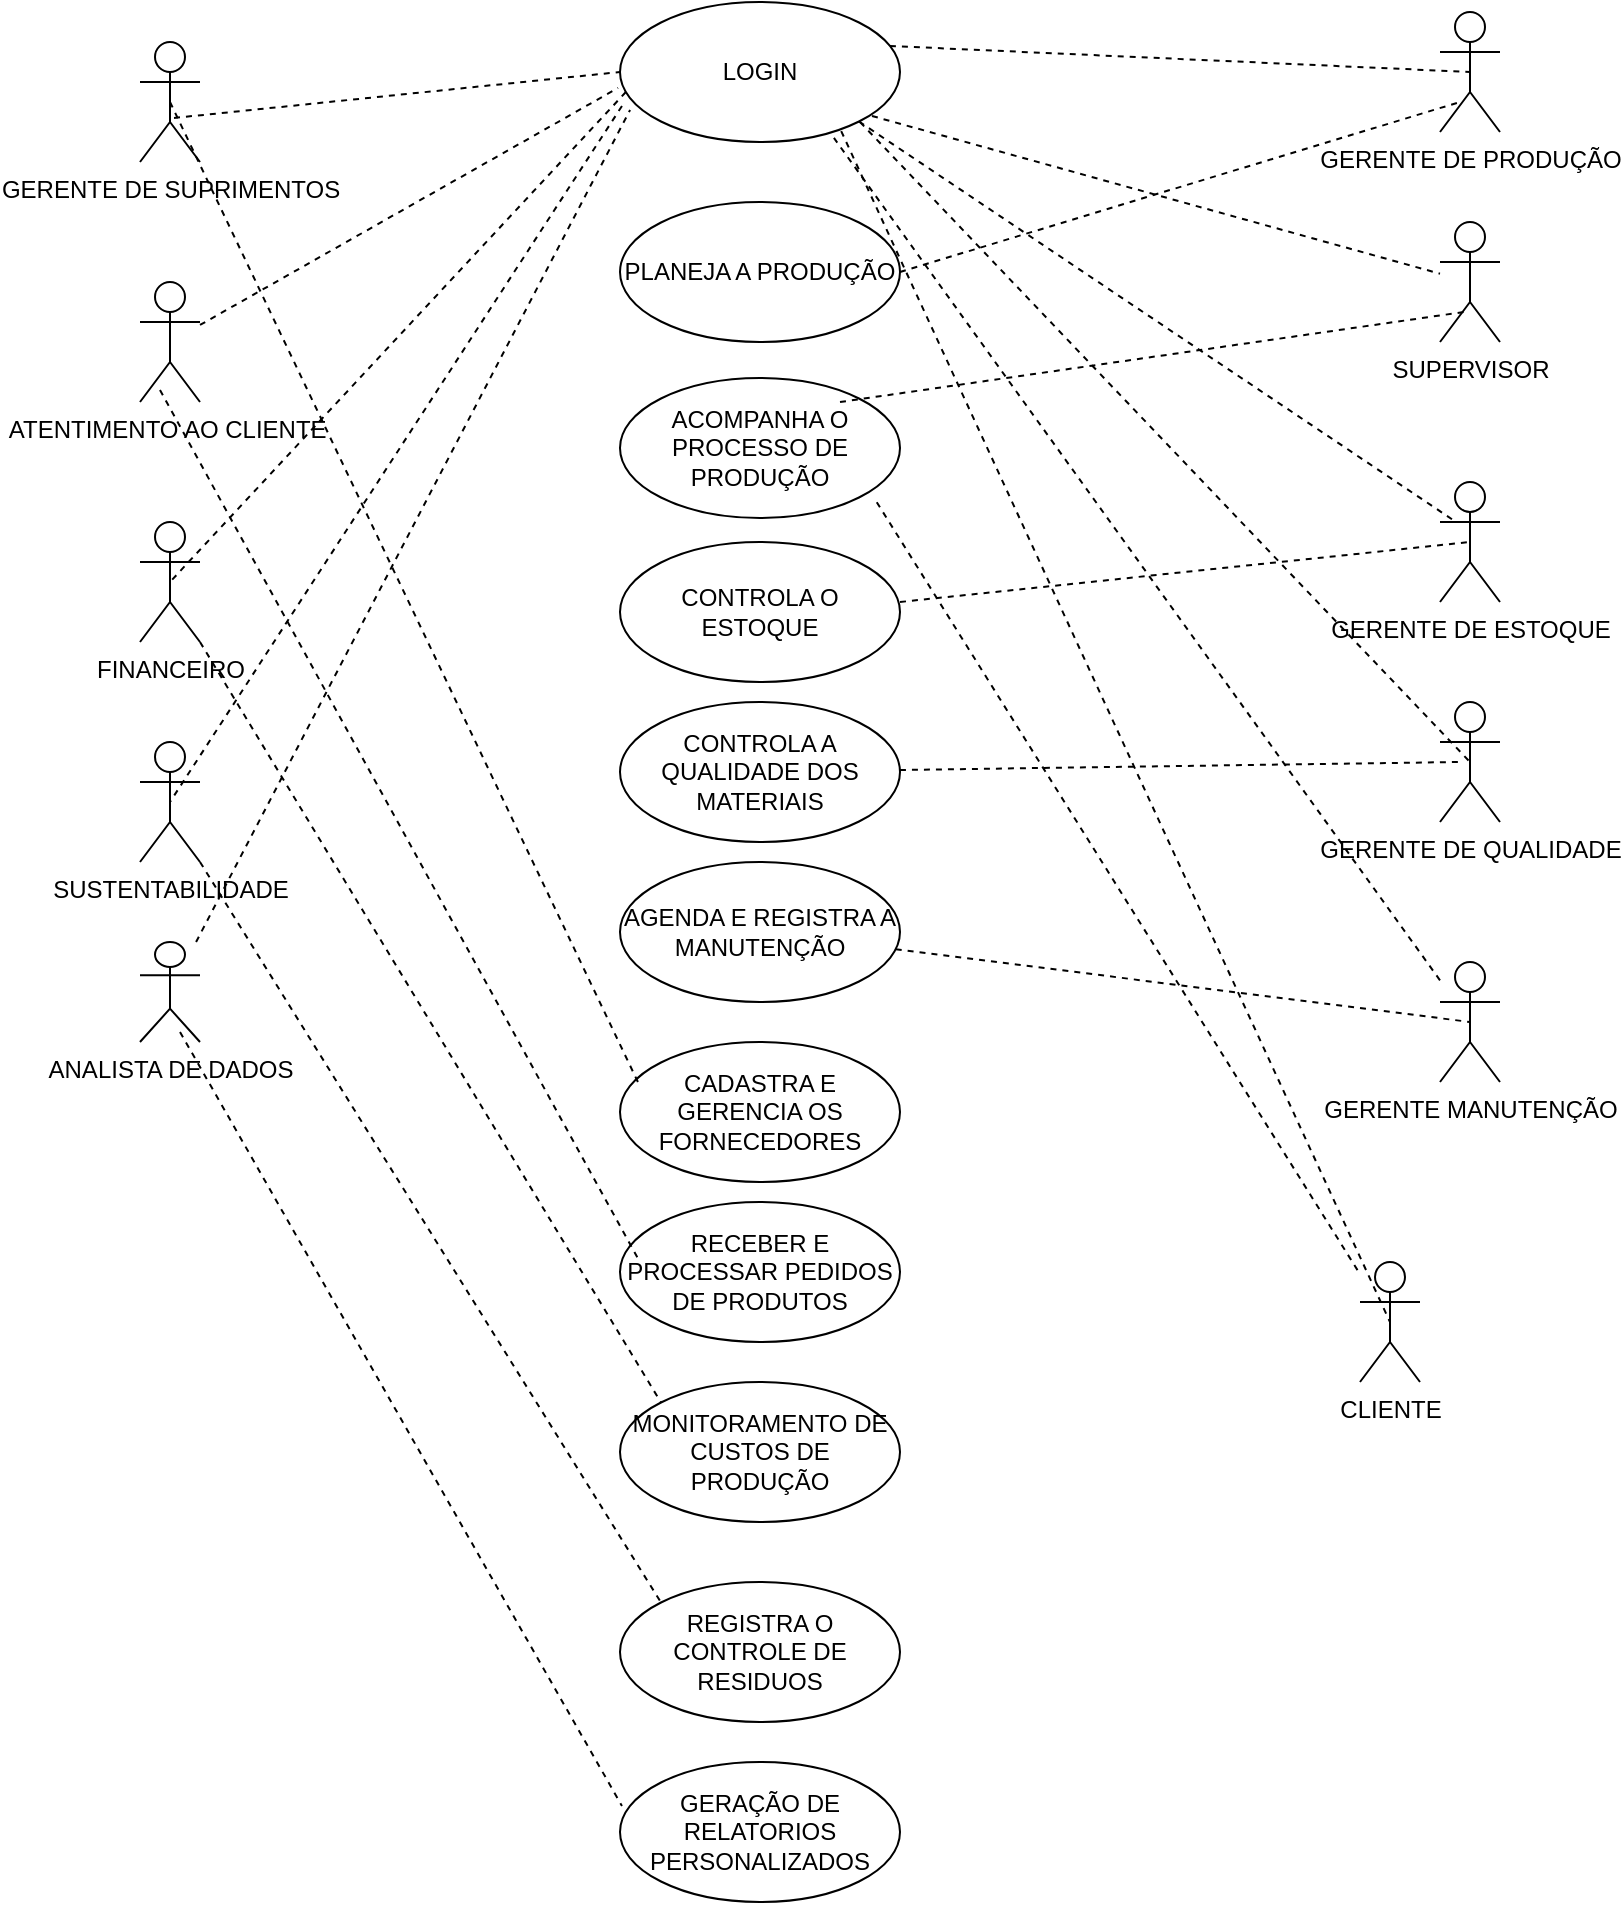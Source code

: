 <mxfile version="21.8.2" type="github">
  <diagram name="Página-1" id="OcnpqpK2JgIhNqqkZlx_">
    <mxGraphModel dx="1805" dy="531" grid="1" gridSize="10" guides="1" tooltips="1" connect="1" arrows="1" fold="1" page="1" pageScale="1" pageWidth="827" pageHeight="1169" math="0" shadow="0">
      <root>
        <mxCell id="0" />
        <mxCell id="1" parent="0" />
        <mxCell id="TUw20xL3SOrRMRf1-5aS-1" value="&lt;font style=&quot;vertical-align: inherit;&quot;&gt;&lt;font style=&quot;vertical-align: inherit;&quot;&gt;GERENTE MANUTENÇÃO&lt;/font&gt;&lt;/font&gt;" style="shape=umlActor;verticalLabelPosition=bottom;verticalAlign=top;html=1;" parent="1" vertex="1">
          <mxGeometry x="710" y="490" width="30" height="60" as="geometry" />
        </mxCell>
        <mxCell id="TUw20xL3SOrRMRf1-5aS-2" value="&lt;font style=&quot;vertical-align: inherit;&quot;&gt;&lt;font style=&quot;vertical-align: inherit;&quot;&gt;GERENTE DE QUALIDADE&lt;/font&gt;&lt;/font&gt;" style="shape=umlActor;verticalLabelPosition=bottom;verticalAlign=top;html=1;" parent="1" vertex="1">
          <mxGeometry x="710" y="360" width="30" height="60" as="geometry" />
        </mxCell>
        <mxCell id="TUw20xL3SOrRMRf1-5aS-3" value="&lt;font style=&quot;vertical-align: inherit;&quot;&gt;&lt;font style=&quot;vertical-align: inherit;&quot;&gt;GERENTE DE ESTOQUE&lt;/font&gt;&lt;/font&gt;" style="shape=umlActor;verticalLabelPosition=bottom;verticalAlign=top;html=1;" parent="1" vertex="1">
          <mxGeometry x="710" y="250" width="30" height="60" as="geometry" />
        </mxCell>
        <mxCell id="TUw20xL3SOrRMRf1-5aS-4" value="&lt;font style=&quot;vertical-align: inherit;&quot;&gt;&lt;font style=&quot;vertical-align: inherit;&quot;&gt;SUPERVISOR&lt;/font&gt;&lt;/font&gt;" style="shape=umlActor;verticalLabelPosition=bottom;verticalAlign=top;html=1;" parent="1" vertex="1">
          <mxGeometry x="710" y="120" width="30" height="60" as="geometry" />
        </mxCell>
        <mxCell id="TUw20xL3SOrRMRf1-5aS-5" value="&lt;font style=&quot;vertical-align: inherit;&quot;&gt;&lt;font style=&quot;vertical-align: inherit;&quot;&gt;GERENTE DE PRODUÇÃO&lt;/font&gt;&lt;/font&gt;" style="shape=umlActor;verticalLabelPosition=bottom;verticalAlign=top;html=1;" parent="1" vertex="1">
          <mxGeometry x="710" y="15" width="30" height="60" as="geometry" />
        </mxCell>
        <mxCell id="TUw20xL3SOrRMRf1-5aS-6" value="&lt;font style=&quot;vertical-align: inherit;&quot;&gt;&lt;font style=&quot;vertical-align: inherit;&quot;&gt;GERENTE DE SUPRIMENTOS&lt;/font&gt;&lt;/font&gt;" style="shape=umlActor;verticalLabelPosition=bottom;verticalAlign=top;html=1;" parent="1" vertex="1">
          <mxGeometry x="60" y="30" width="30" height="60" as="geometry" />
        </mxCell>
        <mxCell id="TUw20xL3SOrRMRf1-5aS-7" value="&lt;font style=&quot;vertical-align: inherit;&quot;&gt;&lt;font style=&quot;vertical-align: inherit;&quot;&gt;ATENTIMENTO AO CLIENTE&amp;nbsp;&lt;/font&gt;&lt;/font&gt;" style="shape=umlActor;verticalLabelPosition=bottom;verticalAlign=top;html=1;" parent="1" vertex="1">
          <mxGeometry x="60" y="150" width="30" height="60" as="geometry" />
        </mxCell>
        <mxCell id="TUw20xL3SOrRMRf1-5aS-8" value="&lt;font style=&quot;vertical-align: inherit;&quot;&gt;&lt;font style=&quot;vertical-align: inherit;&quot;&gt;FINANCEIRO&lt;/font&gt;&lt;/font&gt;" style="shape=umlActor;verticalLabelPosition=bottom;verticalAlign=top;html=1;" parent="1" vertex="1">
          <mxGeometry x="60" y="270" width="30" height="60" as="geometry" />
        </mxCell>
        <mxCell id="TUw20xL3SOrRMRf1-5aS-11" value="&lt;font style=&quot;vertical-align: inherit;&quot;&gt;&lt;font style=&quot;vertical-align: inherit;&quot;&gt;SUSTENTABILIDADE&lt;/font&gt;&lt;/font&gt;" style="shape=umlActor;verticalLabelPosition=bottom;verticalAlign=top;html=1;" parent="1" vertex="1">
          <mxGeometry x="60" y="380" width="30" height="60" as="geometry" />
        </mxCell>
        <mxCell id="TUw20xL3SOrRMRf1-5aS-13" value="&lt;font style=&quot;vertical-align: inherit;&quot;&gt;&lt;font style=&quot;vertical-align: inherit;&quot;&gt;ANALISTA DE DADOS&lt;/font&gt;&lt;/font&gt;" style="shape=umlActor;verticalLabelPosition=bottom;verticalAlign=top;html=1;" parent="1" vertex="1">
          <mxGeometry x="60" y="480" width="30" height="50" as="geometry" />
        </mxCell>
        <mxCell id="TUw20xL3SOrRMRf1-5aS-14" value="&lt;font style=&quot;vertical-align: inherit;&quot;&gt;&lt;font style=&quot;vertical-align: inherit;&quot;&gt;LOGIN&lt;/font&gt;&lt;/font&gt;" style="ellipse;whiteSpace=wrap;html=1;" parent="1" vertex="1">
          <mxGeometry x="300" y="10" width="140" height="70" as="geometry" />
        </mxCell>
        <mxCell id="TUw20xL3SOrRMRf1-5aS-26" value="" style="endArrow=none;dashed=1;html=1;rounded=0;entryX=-0.007;entryY=0.614;entryDx=0;entryDy=0;entryPerimeter=0;" parent="1" source="TUw20xL3SOrRMRf1-5aS-7" target="TUw20xL3SOrRMRf1-5aS-14" edge="1">
          <mxGeometry width="50" height="50" relative="1" as="geometry">
            <mxPoint x="410" y="120" as="sourcePoint" />
            <mxPoint x="460" y="70" as="targetPoint" />
          </mxGeometry>
        </mxCell>
        <mxCell id="TUw20xL3SOrRMRf1-5aS-27" value="" style="endArrow=none;dashed=1;html=1;rounded=0;exitX=0.567;exitY=0.633;exitDx=0;exitDy=0;exitPerimeter=0;entryX=0;entryY=0.5;entryDx=0;entryDy=0;" parent="1" source="TUw20xL3SOrRMRf1-5aS-6" target="TUw20xL3SOrRMRf1-5aS-14" edge="1">
          <mxGeometry width="50" height="50" relative="1" as="geometry">
            <mxPoint x="410" y="120" as="sourcePoint" />
            <mxPoint x="290" y="60" as="targetPoint" />
          </mxGeometry>
        </mxCell>
        <mxCell id="TUw20xL3SOrRMRf1-5aS-28" value="" style="endArrow=none;dashed=1;html=1;rounded=0;entryX=0.5;entryY=0.5;entryDx=0;entryDy=0;entryPerimeter=0;exitX=0.964;exitY=0.314;exitDx=0;exitDy=0;exitPerimeter=0;" parent="1" source="TUw20xL3SOrRMRf1-5aS-14" target="TUw20xL3SOrRMRf1-5aS-5" edge="1">
          <mxGeometry width="50" height="50" relative="1" as="geometry">
            <mxPoint x="410" y="120" as="sourcePoint" />
            <mxPoint x="460" y="70" as="targetPoint" />
          </mxGeometry>
        </mxCell>
        <mxCell id="TUw20xL3SOrRMRf1-5aS-29" value="" style="endArrow=none;dashed=1;html=1;rounded=0;entryX=0.267;entryY=0.333;entryDx=0;entryDy=0;entryPerimeter=0;exitX=1;exitY=1;exitDx=0;exitDy=0;" parent="1" source="TUw20xL3SOrRMRf1-5aS-14" target="TUw20xL3SOrRMRf1-5aS-3" edge="1">
          <mxGeometry width="50" height="50" relative="1" as="geometry">
            <mxPoint x="420" y="130" as="sourcePoint" />
            <mxPoint x="560" y="200" as="targetPoint" />
          </mxGeometry>
        </mxCell>
        <mxCell id="TUw20xL3SOrRMRf1-5aS-30" value="" style="endArrow=none;dashed=1;html=1;rounded=0;exitX=0.9;exitY=0.814;exitDx=0;exitDy=0;exitPerimeter=0;" parent="1" source="TUw20xL3SOrRMRf1-5aS-14" target="TUw20xL3SOrRMRf1-5aS-4" edge="1">
          <mxGeometry width="50" height="50" relative="1" as="geometry">
            <mxPoint x="430" y="140" as="sourcePoint" />
            <mxPoint x="480" y="90" as="targetPoint" />
          </mxGeometry>
        </mxCell>
        <mxCell id="TUw20xL3SOrRMRf1-5aS-32" value="" style="endArrow=none;dashed=1;html=1;rounded=0;entryX=0.5;entryY=0.5;entryDx=0;entryDy=0;entryPerimeter=0;exitX=0.007;exitY=0.743;exitDx=0;exitDy=0;exitPerimeter=0;" parent="1" source="TUw20xL3SOrRMRf1-5aS-14" target="TUw20xL3SOrRMRf1-5aS-11" edge="1">
          <mxGeometry width="50" height="50" relative="1" as="geometry">
            <mxPoint x="360" y="160" as="sourcePoint" />
            <mxPoint x="390" y="210" as="targetPoint" />
          </mxGeometry>
        </mxCell>
        <mxCell id="TUw20xL3SOrRMRf1-5aS-33" value="" style="endArrow=none;dashed=1;html=1;rounded=0;entryX=0.5;entryY=0.5;entryDx=0;entryDy=0;entryPerimeter=0;exitX=0.021;exitY=0.643;exitDx=0;exitDy=0;exitPerimeter=0;" parent="1" source="TUw20xL3SOrRMRf1-5aS-14" target="TUw20xL3SOrRMRf1-5aS-8" edge="1">
          <mxGeometry width="50" height="50" relative="1" as="geometry">
            <mxPoint x="410" y="220" as="sourcePoint" />
            <mxPoint x="460" y="170" as="targetPoint" />
          </mxGeometry>
        </mxCell>
        <mxCell id="TUw20xL3SOrRMRf1-5aS-34" value="" style="endArrow=none;dashed=1;html=1;rounded=0;entryX=0.036;entryY=0.771;entryDx=0;entryDy=0;entryPerimeter=0;" parent="1" source="TUw20xL3SOrRMRf1-5aS-13" target="TUw20xL3SOrRMRf1-5aS-14" edge="1">
          <mxGeometry width="50" height="50" relative="1" as="geometry">
            <mxPoint x="420" y="230" as="sourcePoint" />
            <mxPoint x="470" y="180" as="targetPoint" />
          </mxGeometry>
        </mxCell>
        <mxCell id="TUw20xL3SOrRMRf1-5aS-35" value="" style="endArrow=none;dashed=1;html=1;rounded=0;entryX=0.5;entryY=0.5;entryDx=0;entryDy=0;entryPerimeter=0;" parent="1" target="TUw20xL3SOrRMRf1-5aS-2" edge="1">
          <mxGeometry width="50" height="50" relative="1" as="geometry">
            <mxPoint x="420" y="70" as="sourcePoint" />
            <mxPoint x="480" y="190" as="targetPoint" />
          </mxGeometry>
        </mxCell>
        <mxCell id="TUw20xL3SOrRMRf1-5aS-36" value="" style="endArrow=none;dashed=1;html=1;rounded=0;entryX=0.764;entryY=0.971;entryDx=0;entryDy=0;entryPerimeter=0;" parent="1" source="TUw20xL3SOrRMRf1-5aS-1" target="TUw20xL3SOrRMRf1-5aS-14" edge="1">
          <mxGeometry width="50" height="50" relative="1" as="geometry">
            <mxPoint x="410" y="410" as="sourcePoint" />
            <mxPoint x="460" y="360" as="targetPoint" />
          </mxGeometry>
        </mxCell>
        <mxCell id="TUw20xL3SOrRMRf1-5aS-39" value="&lt;font style=&quot;vertical-align: inherit;&quot;&gt;&lt;font style=&quot;vertical-align: inherit;&quot;&gt;PLANEJA A PRODUÇÃO&lt;/font&gt;&lt;/font&gt;" style="ellipse;whiteSpace=wrap;html=1;" parent="1" vertex="1">
          <mxGeometry x="300" y="110" width="140" height="70" as="geometry" />
        </mxCell>
        <mxCell id="TUw20xL3SOrRMRf1-5aS-40" value="" style="endArrow=none;dashed=1;html=1;rounded=0;entryX=0.333;entryY=0.75;entryDx=0;entryDy=0;entryPerimeter=0;exitX=1;exitY=0.5;exitDx=0;exitDy=0;" parent="1" source="TUw20xL3SOrRMRf1-5aS-39" target="TUw20xL3SOrRMRf1-5aS-5" edge="1">
          <mxGeometry width="50" height="50" relative="1" as="geometry">
            <mxPoint x="410" y="210" as="sourcePoint" />
            <mxPoint x="460" y="160" as="targetPoint" />
          </mxGeometry>
        </mxCell>
        <mxCell id="TUw20xL3SOrRMRf1-5aS-41" value="&lt;font style=&quot;vertical-align: inherit;&quot;&gt;&lt;font style=&quot;vertical-align: inherit;&quot;&gt;ACOMPANHA O PROCESSO DE PRODUÇÃO&lt;/font&gt;&lt;/font&gt;" style="ellipse;whiteSpace=wrap;html=1;" parent="1" vertex="1">
          <mxGeometry x="300" y="198" width="140" height="70" as="geometry" />
        </mxCell>
        <mxCell id="TUw20xL3SOrRMRf1-5aS-42" value="" style="endArrow=none;dashed=1;html=1;rounded=0;entryX=0.4;entryY=0.75;entryDx=0;entryDy=0;entryPerimeter=0;" parent="1" target="TUw20xL3SOrRMRf1-5aS-4" edge="1">
          <mxGeometry width="50" height="50" relative="1" as="geometry">
            <mxPoint x="410" y="210" as="sourcePoint" />
            <mxPoint x="460" y="160" as="targetPoint" />
          </mxGeometry>
        </mxCell>
        <mxCell id="TUw20xL3SOrRMRf1-5aS-43" value="&lt;font style=&quot;vertical-align: inherit;&quot;&gt;&lt;font style=&quot;vertical-align: inherit;&quot;&gt;&lt;font style=&quot;vertical-align: inherit;&quot;&gt;&lt;font style=&quot;vertical-align: inherit;&quot;&gt;CONTROLA O ESTOQUE&lt;/font&gt;&lt;/font&gt;&lt;/font&gt;&lt;/font&gt;" style="ellipse;whiteSpace=wrap;html=1;" parent="1" vertex="1">
          <mxGeometry x="300" y="280" width="140" height="70" as="geometry" />
        </mxCell>
        <mxCell id="TUw20xL3SOrRMRf1-5aS-44" value="" style="endArrow=none;dashed=1;html=1;rounded=0;entryX=0.5;entryY=0.5;entryDx=0;entryDy=0;entryPerimeter=0;" parent="1" target="TUw20xL3SOrRMRf1-5aS-3" edge="1">
          <mxGeometry width="50" height="50" relative="1" as="geometry">
            <mxPoint x="440" y="310" as="sourcePoint" />
            <mxPoint x="460" y="260" as="targetPoint" />
          </mxGeometry>
        </mxCell>
        <mxCell id="TUw20xL3SOrRMRf1-5aS-45" value="&lt;font style=&quot;vertical-align: inherit;&quot;&gt;&lt;font style=&quot;vertical-align: inherit;&quot;&gt;&lt;font style=&quot;vertical-align: inherit;&quot;&gt;&lt;font style=&quot;vertical-align: inherit;&quot;&gt;&lt;font style=&quot;vertical-align: inherit;&quot;&gt;&lt;font style=&quot;vertical-align: inherit;&quot;&gt;CONTROLA A QUALIDADE DOS MATERIAIS&lt;/font&gt;&lt;/font&gt;&lt;/font&gt;&lt;/font&gt;&lt;/font&gt;&lt;/font&gt;" style="ellipse;whiteSpace=wrap;html=1;" parent="1" vertex="1">
          <mxGeometry x="300" y="360" width="140" height="70" as="geometry" />
        </mxCell>
        <mxCell id="TUw20xL3SOrRMRf1-5aS-46" value="" style="endArrow=none;dashed=1;html=1;rounded=0;" parent="1" source="TUw20xL3SOrRMRf1-5aS-45" edge="1">
          <mxGeometry width="50" height="50" relative="1" as="geometry">
            <mxPoint x="410" y="310" as="sourcePoint" />
            <mxPoint x="720" y="390" as="targetPoint" />
          </mxGeometry>
        </mxCell>
        <mxCell id="TUw20xL3SOrRMRf1-5aS-48" value="&lt;font style=&quot;vertical-align: inherit;&quot;&gt;&lt;font style=&quot;vertical-align: inherit;&quot;&gt;AGENDA E REGISTRA A MANUTENÇÃO&lt;/font&gt;&lt;/font&gt;" style="ellipse;whiteSpace=wrap;html=1;" parent="1" vertex="1">
          <mxGeometry x="300" y="440" width="140" height="70" as="geometry" />
        </mxCell>
        <mxCell id="TUw20xL3SOrRMRf1-5aS-49" value="" style="endArrow=none;dashed=1;html=1;rounded=0;entryX=0.5;entryY=0.5;entryDx=0;entryDy=0;entryPerimeter=0;" parent="1" source="TUw20xL3SOrRMRf1-5aS-48" target="TUw20xL3SOrRMRf1-5aS-1" edge="1">
          <mxGeometry width="50" height="50" relative="1" as="geometry">
            <mxPoint x="410" y="410" as="sourcePoint" />
            <mxPoint x="460" y="360" as="targetPoint" />
          </mxGeometry>
        </mxCell>
        <mxCell id="TUw20xL3SOrRMRf1-5aS-50" value="&lt;font style=&quot;vertical-align: inherit;&quot;&gt;&lt;font style=&quot;vertical-align: inherit;&quot;&gt;&lt;font style=&quot;vertical-align: inherit;&quot;&gt;&lt;font style=&quot;vertical-align: inherit;&quot;&gt;CADASTRA E GERENCIA OS FORNECEDORES&lt;/font&gt;&lt;/font&gt;&lt;/font&gt;&lt;/font&gt;" style="ellipse;whiteSpace=wrap;html=1;" parent="1" vertex="1">
          <mxGeometry x="300" y="530" width="140" height="70" as="geometry" />
        </mxCell>
        <mxCell id="TUw20xL3SOrRMRf1-5aS-53" value="" style="endArrow=none;dashed=1;html=1;rounded=0;entryX=0.5;entryY=0.5;entryDx=0;entryDy=0;entryPerimeter=0;exitX=0.064;exitY=0.286;exitDx=0;exitDy=0;exitPerimeter=0;" parent="1" source="TUw20xL3SOrRMRf1-5aS-50" target="TUw20xL3SOrRMRf1-5aS-6" edge="1">
          <mxGeometry width="50" height="50" relative="1" as="geometry">
            <mxPoint x="410" y="510" as="sourcePoint" />
            <mxPoint x="460" y="460" as="targetPoint" />
          </mxGeometry>
        </mxCell>
        <mxCell id="TUw20xL3SOrRMRf1-5aS-54" value="&lt;font style=&quot;vertical-align: inherit;&quot;&gt;&lt;font style=&quot;vertical-align: inherit;&quot;&gt;&lt;font style=&quot;vertical-align: inherit;&quot;&gt;&lt;font style=&quot;vertical-align: inherit;&quot;&gt;&lt;font style=&quot;vertical-align: inherit;&quot;&gt;&lt;font style=&quot;vertical-align: inherit;&quot;&gt;RECEBER E PROCESSAR PEDIDOS DE PRODUTOS&lt;/font&gt;&lt;/font&gt;&lt;/font&gt;&lt;/font&gt;&lt;/font&gt;&lt;/font&gt;" style="ellipse;whiteSpace=wrap;html=1;" parent="1" vertex="1">
          <mxGeometry x="300" y="610" width="140" height="70" as="geometry" />
        </mxCell>
        <mxCell id="TUw20xL3SOrRMRf1-5aS-55" value="" style="endArrow=none;dashed=1;html=1;rounded=0;exitX=0.333;exitY=0.9;exitDx=0;exitDy=0;exitPerimeter=0;entryX=0.071;entryY=0.429;entryDx=0;entryDy=0;entryPerimeter=0;" parent="1" source="TUw20xL3SOrRMRf1-5aS-7" target="TUw20xL3SOrRMRf1-5aS-54" edge="1">
          <mxGeometry width="50" height="50" relative="1" as="geometry">
            <mxPoint x="410" y="210" as="sourcePoint" />
            <mxPoint x="460" y="160" as="targetPoint" />
          </mxGeometry>
        </mxCell>
        <mxCell id="TUw20xL3SOrRMRf1-5aS-57" value="&lt;font style=&quot;vertical-align: inherit;&quot;&gt;&lt;font style=&quot;vertical-align: inherit;&quot;&gt;&lt;font style=&quot;vertical-align: inherit;&quot;&gt;&lt;font style=&quot;vertical-align: inherit;&quot;&gt;&lt;font style=&quot;vertical-align: inherit;&quot;&gt;&lt;font style=&quot;vertical-align: inherit;&quot;&gt;&lt;font style=&quot;vertical-align: inherit;&quot;&gt;&lt;font style=&quot;vertical-align: inherit;&quot;&gt;REGISTRA O CONTROLE DE RESIDUOS&lt;/font&gt;&lt;/font&gt;&lt;/font&gt;&lt;/font&gt;&lt;/font&gt;&lt;/font&gt;&lt;/font&gt;&lt;/font&gt;" style="ellipse;whiteSpace=wrap;html=1;" parent="1" vertex="1">
          <mxGeometry x="300" y="800" width="140" height="70" as="geometry" />
        </mxCell>
        <mxCell id="TUw20xL3SOrRMRf1-5aS-59" value="&lt;font style=&quot;vertical-align: inherit;&quot;&gt;&lt;font style=&quot;vertical-align: inherit;&quot;&gt;&lt;font style=&quot;vertical-align: inherit;&quot;&gt;&lt;font style=&quot;vertical-align: inherit;&quot;&gt;&lt;font style=&quot;vertical-align: inherit;&quot;&gt;&lt;font style=&quot;vertical-align: inherit;&quot;&gt;&lt;font style=&quot;vertical-align: inherit;&quot;&gt;&lt;font style=&quot;vertical-align: inherit;&quot;&gt;MONITORAMENTO DE CUSTOS DE PRODUÇÃO&lt;/font&gt;&lt;/font&gt;&lt;/font&gt;&lt;/font&gt;&lt;/font&gt;&lt;/font&gt;&lt;/font&gt;&lt;/font&gt;" style="ellipse;whiteSpace=wrap;html=1;" parent="1" vertex="1">
          <mxGeometry x="300" y="700" width="140" height="70" as="geometry" />
        </mxCell>
        <mxCell id="TUw20xL3SOrRMRf1-5aS-60" value="" style="endArrow=none;dashed=1;html=1;rounded=0;exitX=1;exitY=1;exitDx=0;exitDy=0;exitPerimeter=0;entryX=0;entryY=0;entryDx=0;entryDy=0;" parent="1" source="TUw20xL3SOrRMRf1-5aS-8" target="TUw20xL3SOrRMRf1-5aS-59" edge="1">
          <mxGeometry width="50" height="50" relative="1" as="geometry">
            <mxPoint x="410" y="510" as="sourcePoint" />
            <mxPoint x="460" y="460" as="targetPoint" />
          </mxGeometry>
        </mxCell>
        <mxCell id="TUw20xL3SOrRMRf1-5aS-61" value="" style="endArrow=none;dashed=1;html=1;rounded=0;exitX=1;exitY=1;exitDx=0;exitDy=0;exitPerimeter=0;entryX=0;entryY=0;entryDx=0;entryDy=0;" parent="1" source="TUw20xL3SOrRMRf1-5aS-11" target="TUw20xL3SOrRMRf1-5aS-57" edge="1">
          <mxGeometry width="50" height="50" relative="1" as="geometry">
            <mxPoint x="410" y="510" as="sourcePoint" />
            <mxPoint x="460" y="460" as="targetPoint" />
          </mxGeometry>
        </mxCell>
        <mxCell id="TUw20xL3SOrRMRf1-5aS-62" value="&lt;font style=&quot;vertical-align: inherit;&quot;&gt;&lt;font style=&quot;vertical-align: inherit;&quot;&gt;GERAÇÃO DE RELATORIOS PERSONALIZADOS&lt;/font&gt;&lt;/font&gt;" style="ellipse;whiteSpace=wrap;html=1;" parent="1" vertex="1">
          <mxGeometry x="300" y="890" width="140" height="70" as="geometry" />
        </mxCell>
        <mxCell id="TUw20xL3SOrRMRf1-5aS-63" value="" style="endArrow=none;dashed=1;html=1;rounded=0;exitX=0.667;exitY=0.9;exitDx=0;exitDy=0;exitPerimeter=0;entryX=0.007;entryY=0.314;entryDx=0;entryDy=0;entryPerimeter=0;" parent="1" source="TUw20xL3SOrRMRf1-5aS-13" target="TUw20xL3SOrRMRf1-5aS-62" edge="1">
          <mxGeometry width="50" height="50" relative="1" as="geometry">
            <mxPoint x="410" y="610" as="sourcePoint" />
            <mxPoint x="460" y="560" as="targetPoint" />
          </mxGeometry>
        </mxCell>
        <mxCell id="f0nKH0ThOuTonNKVmOt8-1" value="&lt;font style=&quot;vertical-align: inherit;&quot;&gt;&lt;font style=&quot;vertical-align: inherit;&quot;&gt;CLIENTE&lt;/font&gt;&lt;/font&gt;" style="shape=umlActor;verticalLabelPosition=bottom;verticalAlign=top;html=1;" vertex="1" parent="1">
          <mxGeometry x="670" y="640" width="30" height="60" as="geometry" />
        </mxCell>
        <mxCell id="f0nKH0ThOuTonNKVmOt8-2" value="" style="endArrow=none;dashed=1;html=1;rounded=0;entryX=0.5;entryY=0.5;entryDx=0;entryDy=0;entryPerimeter=0;exitX=0.79;exitY=0.922;exitDx=0;exitDy=0;exitPerimeter=0;" edge="1" parent="1" source="TUw20xL3SOrRMRf1-5aS-14" target="f0nKH0ThOuTonNKVmOt8-1">
          <mxGeometry width="50" height="50" relative="1" as="geometry">
            <mxPoint x="340" y="630" as="sourcePoint" />
            <mxPoint x="390" y="580" as="targetPoint" />
          </mxGeometry>
        </mxCell>
        <mxCell id="f0nKH0ThOuTonNKVmOt8-3" value="" style="endArrow=none;dashed=1;html=1;rounded=0;exitX=0.917;exitY=0.887;exitDx=0;exitDy=0;exitPerimeter=0;" edge="1" parent="1" source="TUw20xL3SOrRMRf1-5aS-41" target="f0nKH0ThOuTonNKVmOt8-1">
          <mxGeometry width="50" height="50" relative="1" as="geometry">
            <mxPoint x="340" y="630" as="sourcePoint" />
            <mxPoint x="390" y="580" as="targetPoint" />
          </mxGeometry>
        </mxCell>
      </root>
    </mxGraphModel>
  </diagram>
</mxfile>
